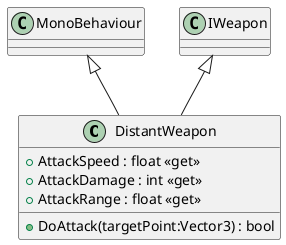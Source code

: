 @startuml
class DistantWeapon {
    + DoAttack(targetPoint:Vector3) : bool
    + AttackSpeed : float <<get>>
    + AttackDamage : int <<get>>
    + AttackRange : float <<get>>
}
MonoBehaviour <|-- DistantWeapon
IWeapon <|-- DistantWeapon
@enduml
